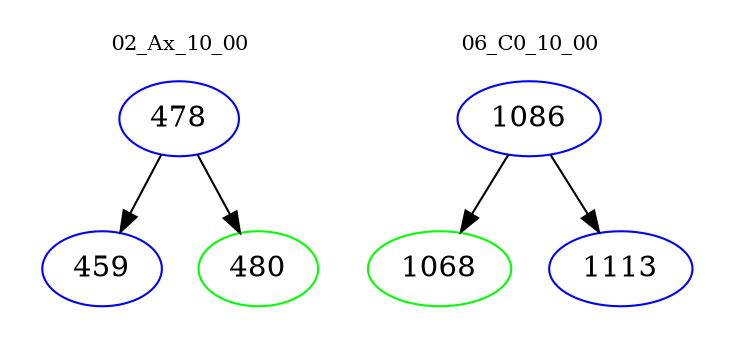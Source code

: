 digraph{
subgraph cluster_0 {
color = white
label = "02_Ax_10_00";
fontsize=10;
T0_478 [label="478", color="blue"]
T0_478 -> T0_459 [color="black"]
T0_459 [label="459", color="blue"]
T0_478 -> T0_480 [color="black"]
T0_480 [label="480", color="green"]
}
subgraph cluster_1 {
color = white
label = "06_C0_10_00";
fontsize=10;
T1_1086 [label="1086", color="blue"]
T1_1086 -> T1_1068 [color="black"]
T1_1068 [label="1068", color="green"]
T1_1086 -> T1_1113 [color="black"]
T1_1113 [label="1113", color="blue"]
}
}

